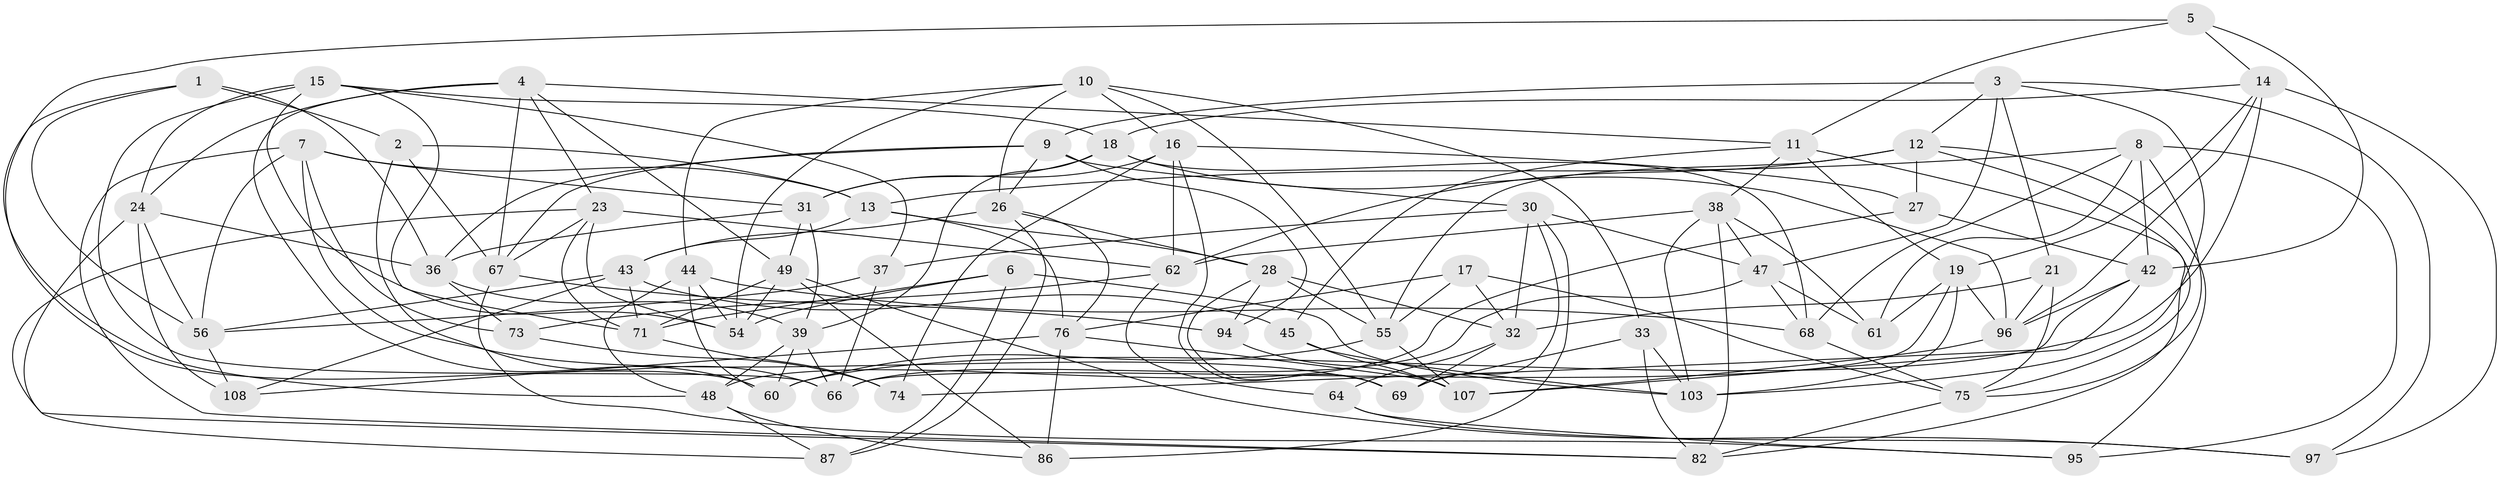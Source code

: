 // Generated by graph-tools (version 1.1) at 2025/52/02/27/25 19:52:29]
// undirected, 66 vertices, 177 edges
graph export_dot {
graph [start="1"]
  node [color=gray90,style=filled];
  1;
  2;
  3 [super="+34"];
  4 [super="+59"];
  5;
  6;
  7 [super="+93"];
  8 [super="+20"];
  9 [super="+53"];
  10 [super="+25"];
  11 [super="+79"];
  12 [super="+50"];
  13 [super="+110"];
  14 [super="+29"];
  15 [super="+22"];
  16 [super="+57"];
  17;
  18 [super="+101"];
  19 [super="+92"];
  21;
  23 [super="+88"];
  24 [super="+41"];
  26 [super="+35"];
  27;
  28 [super="+77"];
  30 [super="+63"];
  31 [super="+80"];
  32 [super="+46"];
  33;
  36 [super="+40"];
  37;
  38 [super="+100"];
  39 [super="+52"];
  42 [super="+90"];
  43 [super="+106"];
  44 [super="+51"];
  45;
  47 [super="+70"];
  48 [super="+111"];
  49 [super="+65"];
  54 [super="+58"];
  55 [super="+98"];
  56 [super="+99"];
  60 [super="+81"];
  61;
  62 [super="+102"];
  64;
  66 [super="+109"];
  67 [super="+85"];
  68 [super="+89"];
  69 [super="+91"];
  71 [super="+72"];
  73;
  74;
  75 [super="+78"];
  76 [super="+83"];
  82 [super="+84"];
  86;
  87;
  94;
  95;
  96 [super="+105"];
  97;
  103 [super="+104"];
  107 [super="+112"];
  108;
  1 -- 2;
  1 -- 56;
  1 -- 48;
  1 -- 36;
  2 -- 66;
  2 -- 13;
  2 -- 67;
  3 -- 21;
  3 -- 103;
  3 -- 97;
  3 -- 9;
  3 -- 47;
  3 -- 12;
  4 -- 49;
  4 -- 24;
  4 -- 67;
  4 -- 60;
  4 -- 23;
  4 -- 11;
  5 -- 60;
  5 -- 14;
  5 -- 11;
  5 -- 42;
  6 -- 87;
  6 -- 103;
  6 -- 71;
  6 -- 54;
  7 -- 56;
  7 -- 82;
  7 -- 73;
  7 -- 31;
  7 -- 13;
  7 -- 69;
  8 -- 61;
  8 -- 75;
  8 -- 42;
  8 -- 68;
  8 -- 13;
  8 -- 95;
  9 -- 67;
  9 -- 36;
  9 -- 30;
  9 -- 94;
  9 -- 26;
  10 -- 55;
  10 -- 16;
  10 -- 33;
  10 -- 54;
  10 -- 26;
  10 -- 44;
  11 -- 38;
  11 -- 82;
  11 -- 19;
  11 -- 45;
  12 -- 75;
  12 -- 55;
  12 -- 95;
  12 -- 27;
  12 -- 62;
  13 -- 43;
  13 -- 76;
  13 -- 28;
  14 -- 18;
  14 -- 60;
  14 -- 96;
  14 -- 97;
  14 -- 19;
  15 -- 66;
  15 -- 37;
  15 -- 24;
  15 -- 71;
  15 -- 18;
  15 -- 54;
  16 -- 62;
  16 -- 27;
  16 -- 74;
  16 -- 31;
  16 -- 69;
  17 -- 32;
  17 -- 76;
  17 -- 75;
  17 -- 55;
  18 -- 31;
  18 -- 39;
  18 -- 68;
  18 -- 96;
  19 -- 66;
  19 -- 96;
  19 -- 61;
  19 -- 103;
  21 -- 75;
  21 -- 32;
  21 -- 96;
  23 -- 87;
  23 -- 54;
  23 -- 67;
  23 -- 62;
  23 -- 71;
  24 -- 36;
  24 -- 56;
  24 -- 108;
  24 -- 82;
  26 -- 87;
  26 -- 76;
  26 -- 43;
  26 -- 28;
  27 -- 48;
  27 -- 42;
  28 -- 69;
  28 -- 94;
  28 -- 55;
  28 -- 32;
  30 -- 37;
  30 -- 32;
  30 -- 86;
  30 -- 69;
  30 -- 47;
  31 -- 36;
  31 -- 49;
  31 -- 39;
  32 -- 69;
  32 -- 64;
  33 -- 82;
  33 -- 103;
  33 -- 69;
  36 -- 73;
  36 -- 39;
  37 -- 56;
  37 -- 66;
  38 -- 82;
  38 -- 61;
  38 -- 103;
  38 -- 62;
  38 -- 47;
  39 -- 60;
  39 -- 48;
  39 -- 66;
  42 -- 74;
  42 -- 96;
  42 -- 107;
  43 -- 45;
  43 -- 56;
  43 -- 108;
  43 -- 71;
  44 -- 68 [weight=2];
  44 -- 60;
  44 -- 48;
  44 -- 54;
  45 -- 103;
  45 -- 107;
  47 -- 61;
  47 -- 66;
  47 -- 68;
  48 -- 87;
  48 -- 86;
  49 -- 54;
  49 -- 97;
  49 -- 86;
  49 -- 71;
  55 -- 107;
  55 -- 60;
  56 -- 108;
  62 -- 73;
  62 -- 64;
  64 -- 97;
  64 -- 95;
  67 -- 95;
  67 -- 94;
  68 -- 75;
  71 -- 74;
  73 -- 74;
  75 -- 82;
  76 -- 86;
  76 -- 108;
  76 -- 107;
  94 -- 107;
  96 -- 107;
}

